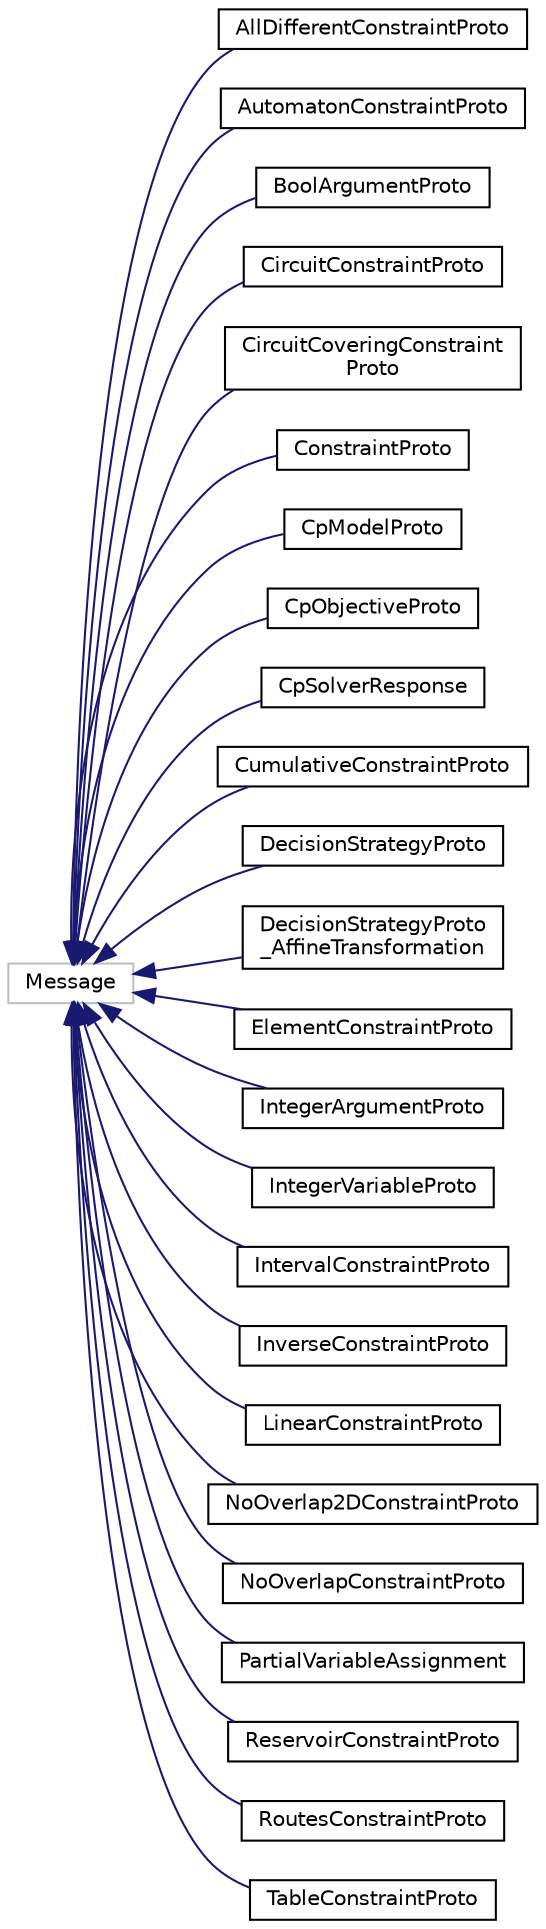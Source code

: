 digraph "Graphical Class Hierarchy"
{
 // LATEX_PDF_SIZE
  edge [fontname="Helvetica",fontsize="10",labelfontname="Helvetica",labelfontsize="10"];
  node [fontname="Helvetica",fontsize="10",shape=record];
  rankdir="LR";
  Node11 [label="Message",height=0.2,width=0.4,color="grey75", fillcolor="white", style="filled",tooltip=" "];
  Node11 -> Node0 [dir="back",color="midnightblue",fontsize="10",style="solid",fontname="Helvetica"];
  Node0 [label="AllDifferentConstraintProto",height=0.2,width=0.4,color="black", fillcolor="white", style="filled",URL="$classoperations__research_1_1sat_1_1AllDifferentConstraintProto.html",tooltip=" "];
  Node11 -> Node13 [dir="back",color="midnightblue",fontsize="10",style="solid",fontname="Helvetica"];
  Node13 [label="AutomatonConstraintProto",height=0.2,width=0.4,color="black", fillcolor="white", style="filled",URL="$classoperations__research_1_1sat_1_1AutomatonConstraintProto.html",tooltip=" "];
  Node11 -> Node14 [dir="back",color="midnightblue",fontsize="10",style="solid",fontname="Helvetica"];
  Node14 [label="BoolArgumentProto",height=0.2,width=0.4,color="black", fillcolor="white", style="filled",URL="$classoperations__research_1_1sat_1_1BoolArgumentProto.html",tooltip=" "];
  Node11 -> Node15 [dir="back",color="midnightblue",fontsize="10",style="solid",fontname="Helvetica"];
  Node15 [label="CircuitConstraintProto",height=0.2,width=0.4,color="black", fillcolor="white", style="filled",URL="$classoperations__research_1_1sat_1_1CircuitConstraintProto.html",tooltip=" "];
  Node11 -> Node16 [dir="back",color="midnightblue",fontsize="10",style="solid",fontname="Helvetica"];
  Node16 [label="CircuitCoveringConstraint\lProto",height=0.2,width=0.4,color="black", fillcolor="white", style="filled",URL="$classoperations__research_1_1sat_1_1CircuitCoveringConstraintProto.html",tooltip=" "];
  Node11 -> Node17 [dir="back",color="midnightblue",fontsize="10",style="solid",fontname="Helvetica"];
  Node17 [label="ConstraintProto",height=0.2,width=0.4,color="black", fillcolor="white", style="filled",URL="$classoperations__research_1_1sat_1_1ConstraintProto.html",tooltip=" "];
  Node11 -> Node18 [dir="back",color="midnightblue",fontsize="10",style="solid",fontname="Helvetica"];
  Node18 [label="CpModelProto",height=0.2,width=0.4,color="black", fillcolor="white", style="filled",URL="$classoperations__research_1_1sat_1_1CpModelProto.html",tooltip=" "];
  Node11 -> Node19 [dir="back",color="midnightblue",fontsize="10",style="solid",fontname="Helvetica"];
  Node19 [label="CpObjectiveProto",height=0.2,width=0.4,color="black", fillcolor="white", style="filled",URL="$classoperations__research_1_1sat_1_1CpObjectiveProto.html",tooltip=" "];
  Node11 -> Node20 [dir="back",color="midnightblue",fontsize="10",style="solid",fontname="Helvetica"];
  Node20 [label="CpSolverResponse",height=0.2,width=0.4,color="black", fillcolor="white", style="filled",URL="$classoperations__research_1_1sat_1_1CpSolverResponse.html",tooltip=" "];
  Node11 -> Node21 [dir="back",color="midnightblue",fontsize="10",style="solid",fontname="Helvetica"];
  Node21 [label="CumulativeConstraintProto",height=0.2,width=0.4,color="black", fillcolor="white", style="filled",URL="$classoperations__research_1_1sat_1_1CumulativeConstraintProto.html",tooltip=" "];
  Node11 -> Node22 [dir="back",color="midnightblue",fontsize="10",style="solid",fontname="Helvetica"];
  Node22 [label="DecisionStrategyProto",height=0.2,width=0.4,color="black", fillcolor="white", style="filled",URL="$classoperations__research_1_1sat_1_1DecisionStrategyProto.html",tooltip=" "];
  Node11 -> Node23 [dir="back",color="midnightblue",fontsize="10",style="solid",fontname="Helvetica"];
  Node23 [label="DecisionStrategyProto\l_AffineTransformation",height=0.2,width=0.4,color="black", fillcolor="white", style="filled",URL="$classoperations__research_1_1sat_1_1DecisionStrategyProto__AffineTransformation.html",tooltip=" "];
  Node11 -> Node24 [dir="back",color="midnightblue",fontsize="10",style="solid",fontname="Helvetica"];
  Node24 [label="ElementConstraintProto",height=0.2,width=0.4,color="black", fillcolor="white", style="filled",URL="$classoperations__research_1_1sat_1_1ElementConstraintProto.html",tooltip=" "];
  Node11 -> Node25 [dir="back",color="midnightblue",fontsize="10",style="solid",fontname="Helvetica"];
  Node25 [label="IntegerArgumentProto",height=0.2,width=0.4,color="black", fillcolor="white", style="filled",URL="$classoperations__research_1_1sat_1_1IntegerArgumentProto.html",tooltip=" "];
  Node11 -> Node26 [dir="back",color="midnightblue",fontsize="10",style="solid",fontname="Helvetica"];
  Node26 [label="IntegerVariableProto",height=0.2,width=0.4,color="black", fillcolor="white", style="filled",URL="$classoperations__research_1_1sat_1_1IntegerVariableProto.html",tooltip=" "];
  Node11 -> Node27 [dir="back",color="midnightblue",fontsize="10",style="solid",fontname="Helvetica"];
  Node27 [label="IntervalConstraintProto",height=0.2,width=0.4,color="black", fillcolor="white", style="filled",URL="$classoperations__research_1_1sat_1_1IntervalConstraintProto.html",tooltip=" "];
  Node11 -> Node28 [dir="back",color="midnightblue",fontsize="10",style="solid",fontname="Helvetica"];
  Node28 [label="InverseConstraintProto",height=0.2,width=0.4,color="black", fillcolor="white", style="filled",URL="$classoperations__research_1_1sat_1_1InverseConstraintProto.html",tooltip=" "];
  Node11 -> Node29 [dir="back",color="midnightblue",fontsize="10",style="solid",fontname="Helvetica"];
  Node29 [label="LinearConstraintProto",height=0.2,width=0.4,color="black", fillcolor="white", style="filled",URL="$classoperations__research_1_1sat_1_1LinearConstraintProto.html",tooltip=" "];
  Node11 -> Node30 [dir="back",color="midnightblue",fontsize="10",style="solid",fontname="Helvetica"];
  Node30 [label="NoOverlap2DConstraintProto",height=0.2,width=0.4,color="black", fillcolor="white", style="filled",URL="$classoperations__research_1_1sat_1_1NoOverlap2DConstraintProto.html",tooltip=" "];
  Node11 -> Node31 [dir="back",color="midnightblue",fontsize="10",style="solid",fontname="Helvetica"];
  Node31 [label="NoOverlapConstraintProto",height=0.2,width=0.4,color="black", fillcolor="white", style="filled",URL="$classoperations__research_1_1sat_1_1NoOverlapConstraintProto.html",tooltip=" "];
  Node11 -> Node32 [dir="back",color="midnightblue",fontsize="10",style="solid",fontname="Helvetica"];
  Node32 [label="PartialVariableAssignment",height=0.2,width=0.4,color="black", fillcolor="white", style="filled",URL="$classoperations__research_1_1sat_1_1PartialVariableAssignment.html",tooltip=" "];
  Node11 -> Node33 [dir="back",color="midnightblue",fontsize="10",style="solid",fontname="Helvetica"];
  Node33 [label="ReservoirConstraintProto",height=0.2,width=0.4,color="black", fillcolor="white", style="filled",URL="$classoperations__research_1_1sat_1_1ReservoirConstraintProto.html",tooltip=" "];
  Node11 -> Node34 [dir="back",color="midnightblue",fontsize="10",style="solid",fontname="Helvetica"];
  Node34 [label="RoutesConstraintProto",height=0.2,width=0.4,color="black", fillcolor="white", style="filled",URL="$classoperations__research_1_1sat_1_1RoutesConstraintProto.html",tooltip=" "];
  Node11 -> Node35 [dir="back",color="midnightblue",fontsize="10",style="solid",fontname="Helvetica"];
  Node35 [label="TableConstraintProto",height=0.2,width=0.4,color="black", fillcolor="white", style="filled",URL="$classoperations__research_1_1sat_1_1TableConstraintProto.html",tooltip=" "];
}
